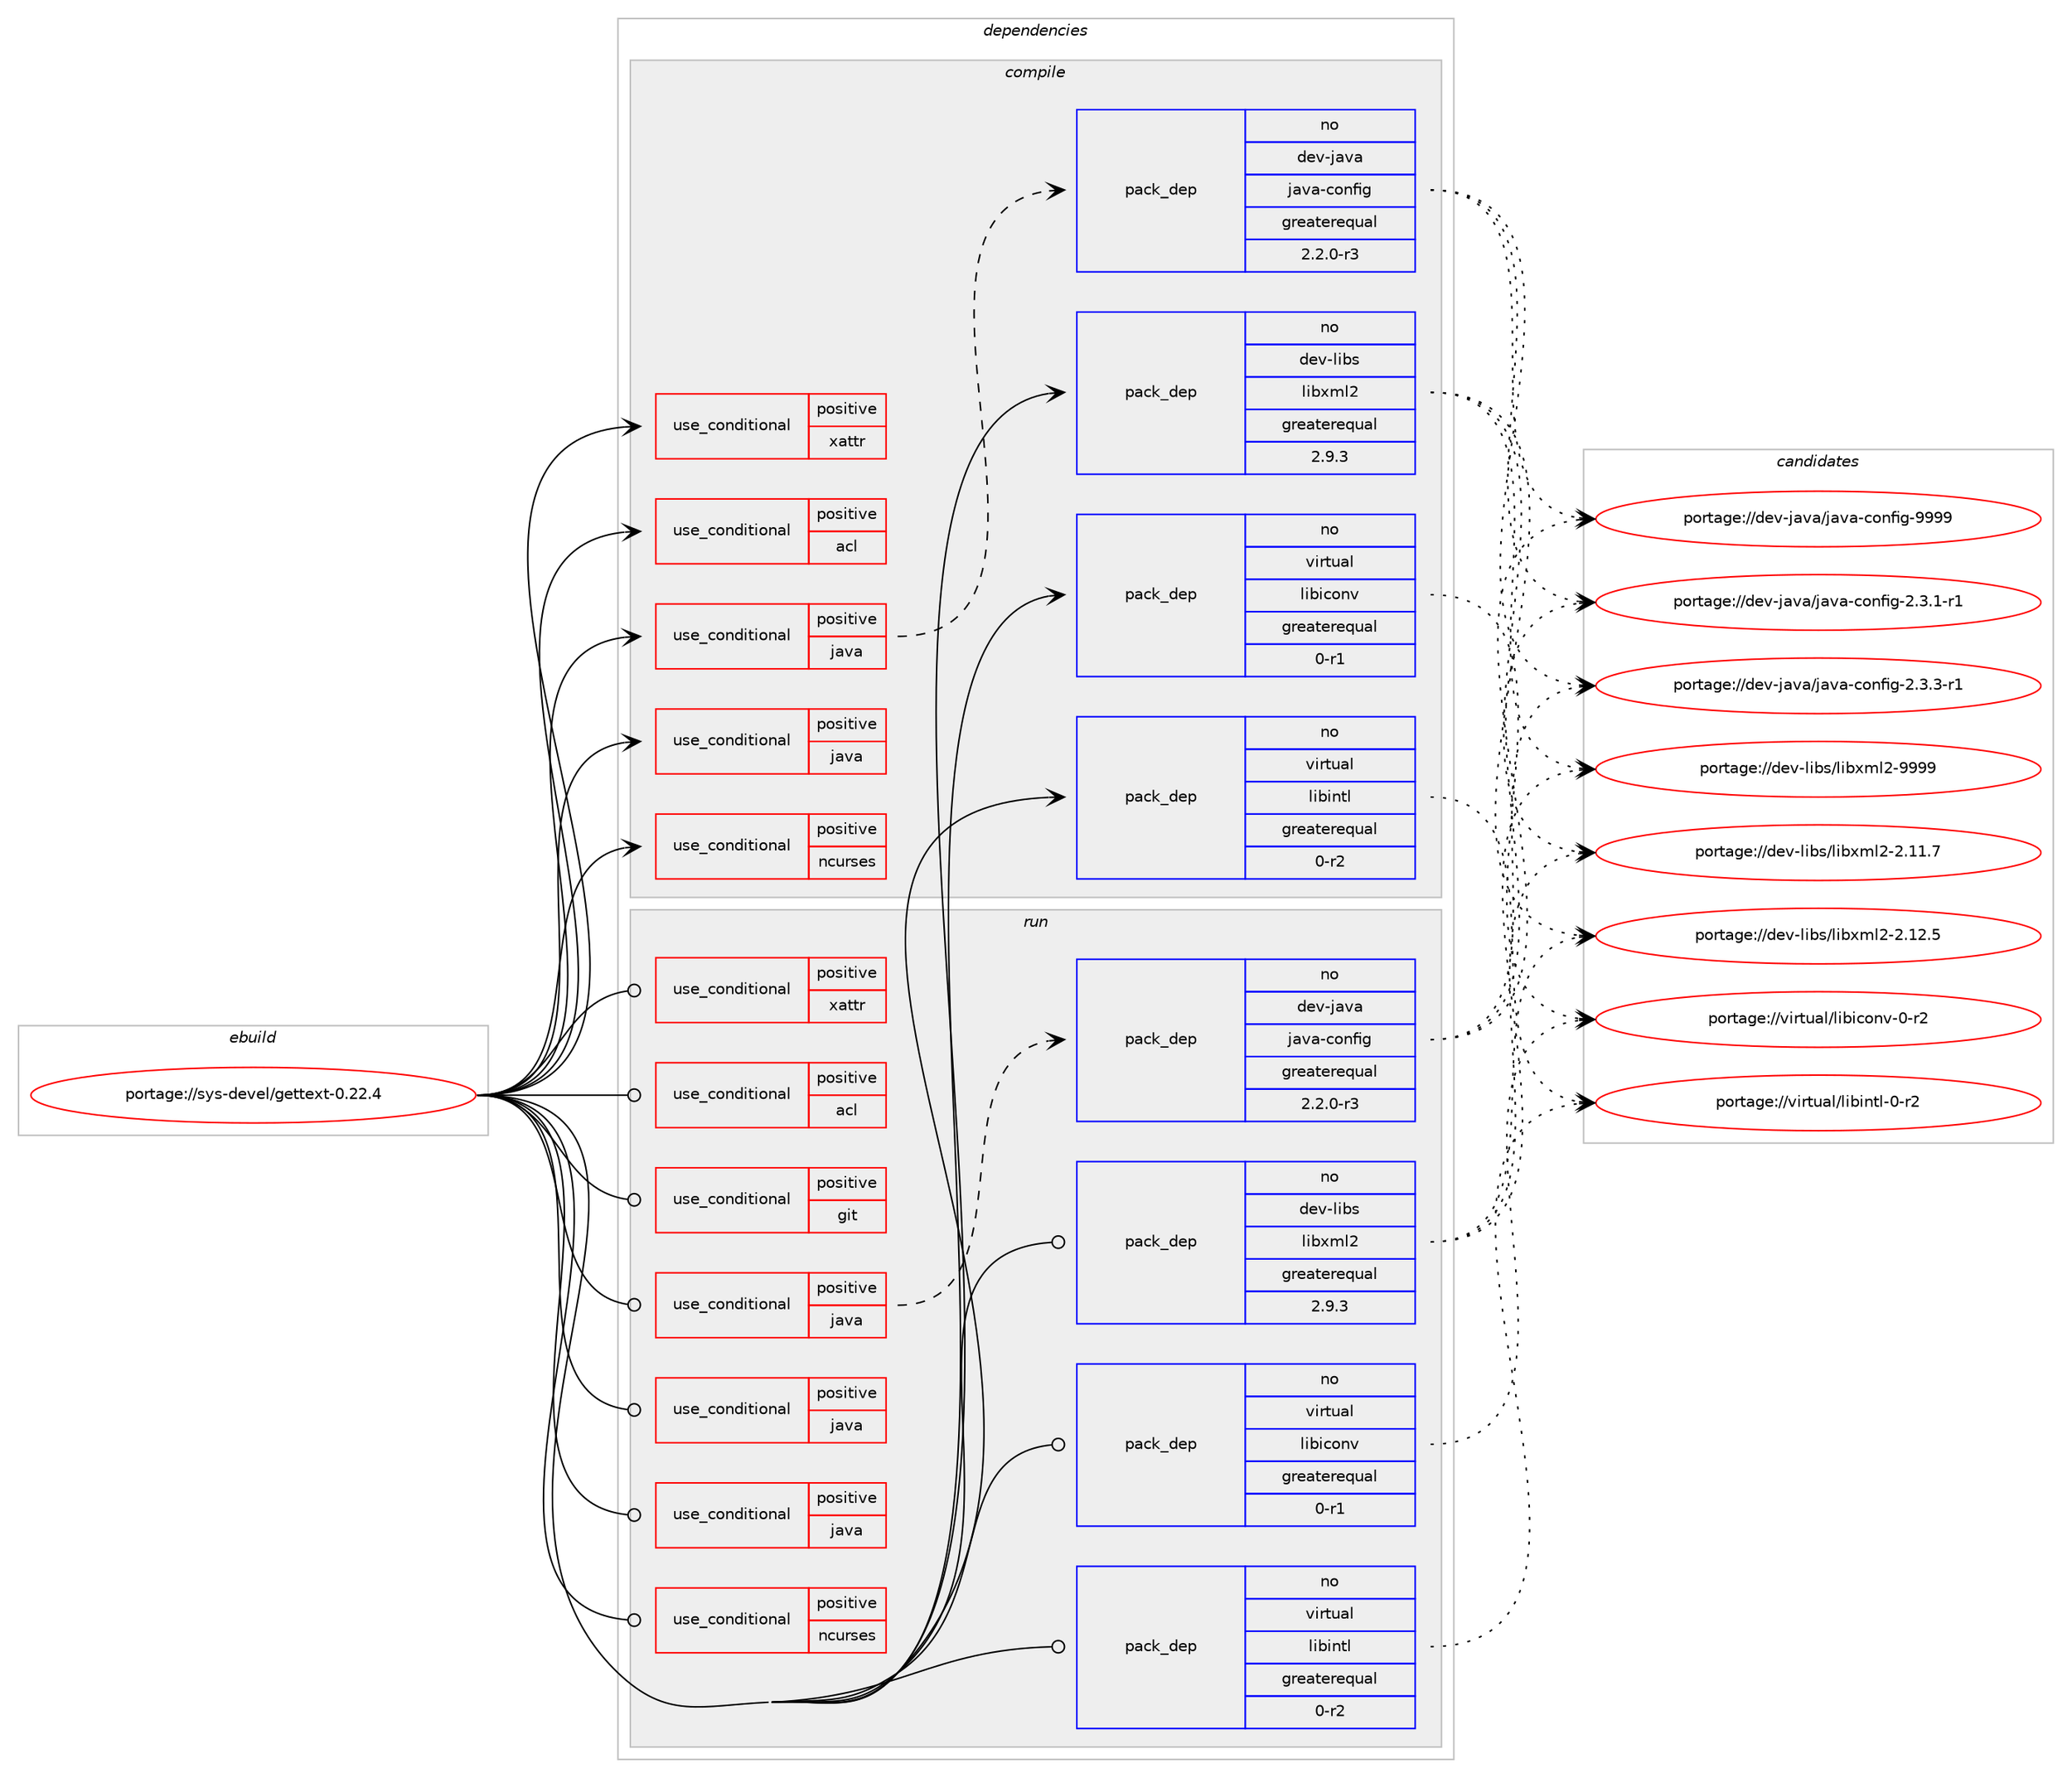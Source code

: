 digraph prolog {

# *************
# Graph options
# *************

newrank=true;
concentrate=true;
compound=true;
graph [rankdir=LR,fontname=Helvetica,fontsize=10,ranksep=1.5];#, ranksep=2.5, nodesep=0.2];
edge  [arrowhead=vee];
node  [fontname=Helvetica,fontsize=10];

# **********
# The ebuild
# **********

subgraph cluster_leftcol {
color=gray;
rank=same;
label=<<i>ebuild</i>>;
id [label="portage://sys-devel/gettext-0.22.4", color=red, width=4, href="../sys-devel/gettext-0.22.4.svg"];
}

# ****************
# The dependencies
# ****************

subgraph cluster_midcol {
color=gray;
label=<<i>dependencies</i>>;
subgraph cluster_compile {
fillcolor="#eeeeee";
style=filled;
label=<<i>compile</i>>;
subgraph cond5805 {
dependency8065 [label=<<TABLE BORDER="0" CELLBORDER="1" CELLSPACING="0" CELLPADDING="4"><TR><TD ROWSPAN="3" CELLPADDING="10">use_conditional</TD></TR><TR><TD>positive</TD></TR><TR><TD>acl</TD></TR></TABLE>>, shape=none, color=red];
# *** BEGIN UNKNOWN DEPENDENCY TYPE (TODO) ***
# dependency8065 -> package_dependency(portage://sys-devel/gettext-0.22.4,install,no,virtual,acl,none,[,,],[],[])
# *** END UNKNOWN DEPENDENCY TYPE (TODO) ***

}
id:e -> dependency8065:w [weight=20,style="solid",arrowhead="vee"];
subgraph cond5806 {
dependency8066 [label=<<TABLE BORDER="0" CELLBORDER="1" CELLSPACING="0" CELLPADDING="4"><TR><TD ROWSPAN="3" CELLPADDING="10">use_conditional</TD></TR><TR><TD>positive</TD></TR><TR><TD>java</TD></TR></TABLE>>, shape=none, color=red];
subgraph pack2190 {
dependency8067 [label=<<TABLE BORDER="0" CELLBORDER="1" CELLSPACING="0" CELLPADDING="4" WIDTH="220"><TR><TD ROWSPAN="6" CELLPADDING="30">pack_dep</TD></TR><TR><TD WIDTH="110">no</TD></TR><TR><TD>dev-java</TD></TR><TR><TD>java-config</TD></TR><TR><TD>greaterequal</TD></TR><TR><TD>2.2.0-r3</TD></TR></TABLE>>, shape=none, color=blue];
}
dependency8066:e -> dependency8067:w [weight=20,style="dashed",arrowhead="vee"];
}
id:e -> dependency8066:w [weight=20,style="solid",arrowhead="vee"];
subgraph cond5807 {
dependency8068 [label=<<TABLE BORDER="0" CELLBORDER="1" CELLSPACING="0" CELLPADDING="4"><TR><TD ROWSPAN="3" CELLPADDING="10">use_conditional</TD></TR><TR><TD>positive</TD></TR><TR><TD>java</TD></TR></TABLE>>, shape=none, color=red];
# *** BEGIN UNKNOWN DEPENDENCY TYPE (TODO) ***
# dependency8068 -> package_dependency(portage://sys-devel/gettext-0.22.4,install,no,virtual,jdk,none,[,,],[slot(1.8)],[])
# *** END UNKNOWN DEPENDENCY TYPE (TODO) ***

}
id:e -> dependency8068:w [weight=20,style="solid",arrowhead="vee"];
subgraph cond5808 {
dependency8069 [label=<<TABLE BORDER="0" CELLBORDER="1" CELLSPACING="0" CELLPADDING="4"><TR><TD ROWSPAN="3" CELLPADDING="10">use_conditional</TD></TR><TR><TD>positive</TD></TR><TR><TD>ncurses</TD></TR></TABLE>>, shape=none, color=red];
# *** BEGIN UNKNOWN DEPENDENCY TYPE (TODO) ***
# dependency8069 -> package_dependency(portage://sys-devel/gettext-0.22.4,install,no,sys-libs,ncurses,none,[,,],any_same_slot,[])
# *** END UNKNOWN DEPENDENCY TYPE (TODO) ***

}
id:e -> dependency8069:w [weight=20,style="solid",arrowhead="vee"];
subgraph cond5809 {
dependency8070 [label=<<TABLE BORDER="0" CELLBORDER="1" CELLSPACING="0" CELLPADDING="4"><TR><TD ROWSPAN="3" CELLPADDING="10">use_conditional</TD></TR><TR><TD>positive</TD></TR><TR><TD>xattr</TD></TR></TABLE>>, shape=none, color=red];
# *** BEGIN UNKNOWN DEPENDENCY TYPE (TODO) ***
# dependency8070 -> package_dependency(portage://sys-devel/gettext-0.22.4,install,no,sys-apps,attr,none,[,,],[],[])
# *** END UNKNOWN DEPENDENCY TYPE (TODO) ***

}
id:e -> dependency8070:w [weight=20,style="solid",arrowhead="vee"];
# *** BEGIN UNKNOWN DEPENDENCY TYPE (TODO) ***
# id -> package_dependency(portage://sys-devel/gettext-0.22.4,install,no,dev-libs,expat,none,[,,],[],[])
# *** END UNKNOWN DEPENDENCY TYPE (TODO) ***

subgraph pack2191 {
dependency8071 [label=<<TABLE BORDER="0" CELLBORDER="1" CELLSPACING="0" CELLPADDING="4" WIDTH="220"><TR><TD ROWSPAN="6" CELLPADDING="30">pack_dep</TD></TR><TR><TD WIDTH="110">no</TD></TR><TR><TD>dev-libs</TD></TR><TR><TD>libxml2</TD></TR><TR><TD>greaterequal</TD></TR><TR><TD>2.9.3</TD></TR></TABLE>>, shape=none, color=blue];
}
id:e -> dependency8071:w [weight=20,style="solid",arrowhead="vee"];
subgraph pack2192 {
dependency8072 [label=<<TABLE BORDER="0" CELLBORDER="1" CELLSPACING="0" CELLPADDING="4" WIDTH="220"><TR><TD ROWSPAN="6" CELLPADDING="30">pack_dep</TD></TR><TR><TD WIDTH="110">no</TD></TR><TR><TD>virtual</TD></TR><TR><TD>libiconv</TD></TR><TR><TD>greaterequal</TD></TR><TR><TD>0-r1</TD></TR></TABLE>>, shape=none, color=blue];
}
id:e -> dependency8072:w [weight=20,style="solid",arrowhead="vee"];
subgraph pack2193 {
dependency8073 [label=<<TABLE BORDER="0" CELLBORDER="1" CELLSPACING="0" CELLPADDING="4" WIDTH="220"><TR><TD ROWSPAN="6" CELLPADDING="30">pack_dep</TD></TR><TR><TD WIDTH="110">no</TD></TR><TR><TD>virtual</TD></TR><TR><TD>libintl</TD></TR><TR><TD>greaterequal</TD></TR><TR><TD>0-r2</TD></TR></TABLE>>, shape=none, color=blue];
}
id:e -> dependency8073:w [weight=20,style="solid",arrowhead="vee"];
}
subgraph cluster_compileandrun {
fillcolor="#eeeeee";
style=filled;
label=<<i>compile and run</i>>;
}
subgraph cluster_run {
fillcolor="#eeeeee";
style=filled;
label=<<i>run</i>>;
subgraph cond5810 {
dependency8074 [label=<<TABLE BORDER="0" CELLBORDER="1" CELLSPACING="0" CELLPADDING="4"><TR><TD ROWSPAN="3" CELLPADDING="10">use_conditional</TD></TR><TR><TD>positive</TD></TR><TR><TD>acl</TD></TR></TABLE>>, shape=none, color=red];
# *** BEGIN UNKNOWN DEPENDENCY TYPE (TODO) ***
# dependency8074 -> package_dependency(portage://sys-devel/gettext-0.22.4,run,no,virtual,acl,none,[,,],[],[])
# *** END UNKNOWN DEPENDENCY TYPE (TODO) ***

}
id:e -> dependency8074:w [weight=20,style="solid",arrowhead="odot"];
subgraph cond5811 {
dependency8075 [label=<<TABLE BORDER="0" CELLBORDER="1" CELLSPACING="0" CELLPADDING="4"><TR><TD ROWSPAN="3" CELLPADDING="10">use_conditional</TD></TR><TR><TD>positive</TD></TR><TR><TD>git</TD></TR></TABLE>>, shape=none, color=red];
# *** BEGIN UNKNOWN DEPENDENCY TYPE (TODO) ***
# dependency8075 -> package_dependency(portage://sys-devel/gettext-0.22.4,run,no,dev-vcs,git,none,[,,],[],[])
# *** END UNKNOWN DEPENDENCY TYPE (TODO) ***

}
id:e -> dependency8075:w [weight=20,style="solid",arrowhead="odot"];
subgraph cond5812 {
dependency8076 [label=<<TABLE BORDER="0" CELLBORDER="1" CELLSPACING="0" CELLPADDING="4"><TR><TD ROWSPAN="3" CELLPADDING="10">use_conditional</TD></TR><TR><TD>positive</TD></TR><TR><TD>java</TD></TR></TABLE>>, shape=none, color=red];
subgraph pack2194 {
dependency8077 [label=<<TABLE BORDER="0" CELLBORDER="1" CELLSPACING="0" CELLPADDING="4" WIDTH="220"><TR><TD ROWSPAN="6" CELLPADDING="30">pack_dep</TD></TR><TR><TD WIDTH="110">no</TD></TR><TR><TD>dev-java</TD></TR><TR><TD>java-config</TD></TR><TR><TD>greaterequal</TD></TR><TR><TD>2.2.0-r3</TD></TR></TABLE>>, shape=none, color=blue];
}
dependency8076:e -> dependency8077:w [weight=20,style="dashed",arrowhead="vee"];
}
id:e -> dependency8076:w [weight=20,style="solid",arrowhead="odot"];
subgraph cond5813 {
dependency8078 [label=<<TABLE BORDER="0" CELLBORDER="1" CELLSPACING="0" CELLPADDING="4"><TR><TD ROWSPAN="3" CELLPADDING="10">use_conditional</TD></TR><TR><TD>positive</TD></TR><TR><TD>java</TD></TR></TABLE>>, shape=none, color=red];
# *** BEGIN UNKNOWN DEPENDENCY TYPE (TODO) ***
# dependency8078 -> package_dependency(portage://sys-devel/gettext-0.22.4,run,no,virtual,jdk,none,[,,],[slot(1.8)],[])
# *** END UNKNOWN DEPENDENCY TYPE (TODO) ***

}
id:e -> dependency8078:w [weight=20,style="solid",arrowhead="odot"];
subgraph cond5814 {
dependency8079 [label=<<TABLE BORDER="0" CELLBORDER="1" CELLSPACING="0" CELLPADDING="4"><TR><TD ROWSPAN="3" CELLPADDING="10">use_conditional</TD></TR><TR><TD>positive</TD></TR><TR><TD>java</TD></TR></TABLE>>, shape=none, color=red];
# *** BEGIN UNKNOWN DEPENDENCY TYPE (TODO) ***
# dependency8079 -> package_dependency(portage://sys-devel/gettext-0.22.4,run,no,virtual,jre,none,[,,],[slot(1.8)],[])
# *** END UNKNOWN DEPENDENCY TYPE (TODO) ***

}
id:e -> dependency8079:w [weight=20,style="solid",arrowhead="odot"];
subgraph cond5815 {
dependency8080 [label=<<TABLE BORDER="0" CELLBORDER="1" CELLSPACING="0" CELLPADDING="4"><TR><TD ROWSPAN="3" CELLPADDING="10">use_conditional</TD></TR><TR><TD>positive</TD></TR><TR><TD>ncurses</TD></TR></TABLE>>, shape=none, color=red];
# *** BEGIN UNKNOWN DEPENDENCY TYPE (TODO) ***
# dependency8080 -> package_dependency(portage://sys-devel/gettext-0.22.4,run,no,sys-libs,ncurses,none,[,,],any_same_slot,[])
# *** END UNKNOWN DEPENDENCY TYPE (TODO) ***

}
id:e -> dependency8080:w [weight=20,style="solid",arrowhead="odot"];
subgraph cond5816 {
dependency8081 [label=<<TABLE BORDER="0" CELLBORDER="1" CELLSPACING="0" CELLPADDING="4"><TR><TD ROWSPAN="3" CELLPADDING="10">use_conditional</TD></TR><TR><TD>positive</TD></TR><TR><TD>xattr</TD></TR></TABLE>>, shape=none, color=red];
# *** BEGIN UNKNOWN DEPENDENCY TYPE (TODO) ***
# dependency8081 -> package_dependency(portage://sys-devel/gettext-0.22.4,run,no,sys-apps,attr,none,[,,],[],[])
# *** END UNKNOWN DEPENDENCY TYPE (TODO) ***

}
id:e -> dependency8081:w [weight=20,style="solid",arrowhead="odot"];
# *** BEGIN UNKNOWN DEPENDENCY TYPE (TODO) ***
# id -> package_dependency(portage://sys-devel/gettext-0.22.4,run,no,dev-libs,expat,none,[,,],[],[])
# *** END UNKNOWN DEPENDENCY TYPE (TODO) ***

subgraph pack2195 {
dependency8082 [label=<<TABLE BORDER="0" CELLBORDER="1" CELLSPACING="0" CELLPADDING="4" WIDTH="220"><TR><TD ROWSPAN="6" CELLPADDING="30">pack_dep</TD></TR><TR><TD WIDTH="110">no</TD></TR><TR><TD>dev-libs</TD></TR><TR><TD>libxml2</TD></TR><TR><TD>greaterequal</TD></TR><TR><TD>2.9.3</TD></TR></TABLE>>, shape=none, color=blue];
}
id:e -> dependency8082:w [weight=20,style="solid",arrowhead="odot"];
subgraph pack2196 {
dependency8083 [label=<<TABLE BORDER="0" CELLBORDER="1" CELLSPACING="0" CELLPADDING="4" WIDTH="220"><TR><TD ROWSPAN="6" CELLPADDING="30">pack_dep</TD></TR><TR><TD WIDTH="110">no</TD></TR><TR><TD>virtual</TD></TR><TR><TD>libiconv</TD></TR><TR><TD>greaterequal</TD></TR><TR><TD>0-r1</TD></TR></TABLE>>, shape=none, color=blue];
}
id:e -> dependency8083:w [weight=20,style="solid",arrowhead="odot"];
subgraph pack2197 {
dependency8084 [label=<<TABLE BORDER="0" CELLBORDER="1" CELLSPACING="0" CELLPADDING="4" WIDTH="220"><TR><TD ROWSPAN="6" CELLPADDING="30">pack_dep</TD></TR><TR><TD WIDTH="110">no</TD></TR><TR><TD>virtual</TD></TR><TR><TD>libintl</TD></TR><TR><TD>greaterequal</TD></TR><TR><TD>0-r2</TD></TR></TABLE>>, shape=none, color=blue];
}
id:e -> dependency8084:w [weight=20,style="solid",arrowhead="odot"];
}
}

# **************
# The candidates
# **************

subgraph cluster_choices {
rank=same;
color=gray;
label=<<i>candidates</i>>;

subgraph choice2190 {
color=black;
nodesep=1;
choice10010111845106971189747106971189745991111101021051034550465146494511449 [label="portage://dev-java/java-config-2.3.1-r1", color=red, width=4,href="../dev-java/java-config-2.3.1-r1.svg"];
choice10010111845106971189747106971189745991111101021051034550465146514511449 [label="portage://dev-java/java-config-2.3.3-r1", color=red, width=4,href="../dev-java/java-config-2.3.3-r1.svg"];
choice10010111845106971189747106971189745991111101021051034557575757 [label="portage://dev-java/java-config-9999", color=red, width=4,href="../dev-java/java-config-9999.svg"];
dependency8067:e -> choice10010111845106971189747106971189745991111101021051034550465146494511449:w [style=dotted,weight="100"];
dependency8067:e -> choice10010111845106971189747106971189745991111101021051034550465146514511449:w [style=dotted,weight="100"];
dependency8067:e -> choice10010111845106971189747106971189745991111101021051034557575757:w [style=dotted,weight="100"];
}
subgraph choice2191 {
color=black;
nodesep=1;
choice100101118451081059811547108105981201091085045504649494655 [label="portage://dev-libs/libxml2-2.11.7", color=red, width=4,href="../dev-libs/libxml2-2.11.7.svg"];
choice100101118451081059811547108105981201091085045504649504653 [label="portage://dev-libs/libxml2-2.12.5", color=red, width=4,href="../dev-libs/libxml2-2.12.5.svg"];
choice10010111845108105981154710810598120109108504557575757 [label="portage://dev-libs/libxml2-9999", color=red, width=4,href="../dev-libs/libxml2-9999.svg"];
dependency8071:e -> choice100101118451081059811547108105981201091085045504649494655:w [style=dotted,weight="100"];
dependency8071:e -> choice100101118451081059811547108105981201091085045504649504653:w [style=dotted,weight="100"];
dependency8071:e -> choice10010111845108105981154710810598120109108504557575757:w [style=dotted,weight="100"];
}
subgraph choice2192 {
color=black;
nodesep=1;
choice1181051141161179710847108105981059911111011845484511450 [label="portage://virtual/libiconv-0-r2", color=red, width=4,href="../virtual/libiconv-0-r2.svg"];
dependency8072:e -> choice1181051141161179710847108105981059911111011845484511450:w [style=dotted,weight="100"];
}
subgraph choice2193 {
color=black;
nodesep=1;
choice11810511411611797108471081059810511011610845484511450 [label="portage://virtual/libintl-0-r2", color=red, width=4,href="../virtual/libintl-0-r2.svg"];
dependency8073:e -> choice11810511411611797108471081059810511011610845484511450:w [style=dotted,weight="100"];
}
subgraph choice2194 {
color=black;
nodesep=1;
choice10010111845106971189747106971189745991111101021051034550465146494511449 [label="portage://dev-java/java-config-2.3.1-r1", color=red, width=4,href="../dev-java/java-config-2.3.1-r1.svg"];
choice10010111845106971189747106971189745991111101021051034550465146514511449 [label="portage://dev-java/java-config-2.3.3-r1", color=red, width=4,href="../dev-java/java-config-2.3.3-r1.svg"];
choice10010111845106971189747106971189745991111101021051034557575757 [label="portage://dev-java/java-config-9999", color=red, width=4,href="../dev-java/java-config-9999.svg"];
dependency8077:e -> choice10010111845106971189747106971189745991111101021051034550465146494511449:w [style=dotted,weight="100"];
dependency8077:e -> choice10010111845106971189747106971189745991111101021051034550465146514511449:w [style=dotted,weight="100"];
dependency8077:e -> choice10010111845106971189747106971189745991111101021051034557575757:w [style=dotted,weight="100"];
}
subgraph choice2195 {
color=black;
nodesep=1;
choice100101118451081059811547108105981201091085045504649494655 [label="portage://dev-libs/libxml2-2.11.7", color=red, width=4,href="../dev-libs/libxml2-2.11.7.svg"];
choice100101118451081059811547108105981201091085045504649504653 [label="portage://dev-libs/libxml2-2.12.5", color=red, width=4,href="../dev-libs/libxml2-2.12.5.svg"];
choice10010111845108105981154710810598120109108504557575757 [label="portage://dev-libs/libxml2-9999", color=red, width=4,href="../dev-libs/libxml2-9999.svg"];
dependency8082:e -> choice100101118451081059811547108105981201091085045504649494655:w [style=dotted,weight="100"];
dependency8082:e -> choice100101118451081059811547108105981201091085045504649504653:w [style=dotted,weight="100"];
dependency8082:e -> choice10010111845108105981154710810598120109108504557575757:w [style=dotted,weight="100"];
}
subgraph choice2196 {
color=black;
nodesep=1;
choice1181051141161179710847108105981059911111011845484511450 [label="portage://virtual/libiconv-0-r2", color=red, width=4,href="../virtual/libiconv-0-r2.svg"];
dependency8083:e -> choice1181051141161179710847108105981059911111011845484511450:w [style=dotted,weight="100"];
}
subgraph choice2197 {
color=black;
nodesep=1;
choice11810511411611797108471081059810511011610845484511450 [label="portage://virtual/libintl-0-r2", color=red, width=4,href="../virtual/libintl-0-r2.svg"];
dependency8084:e -> choice11810511411611797108471081059810511011610845484511450:w [style=dotted,weight="100"];
}
}

}
